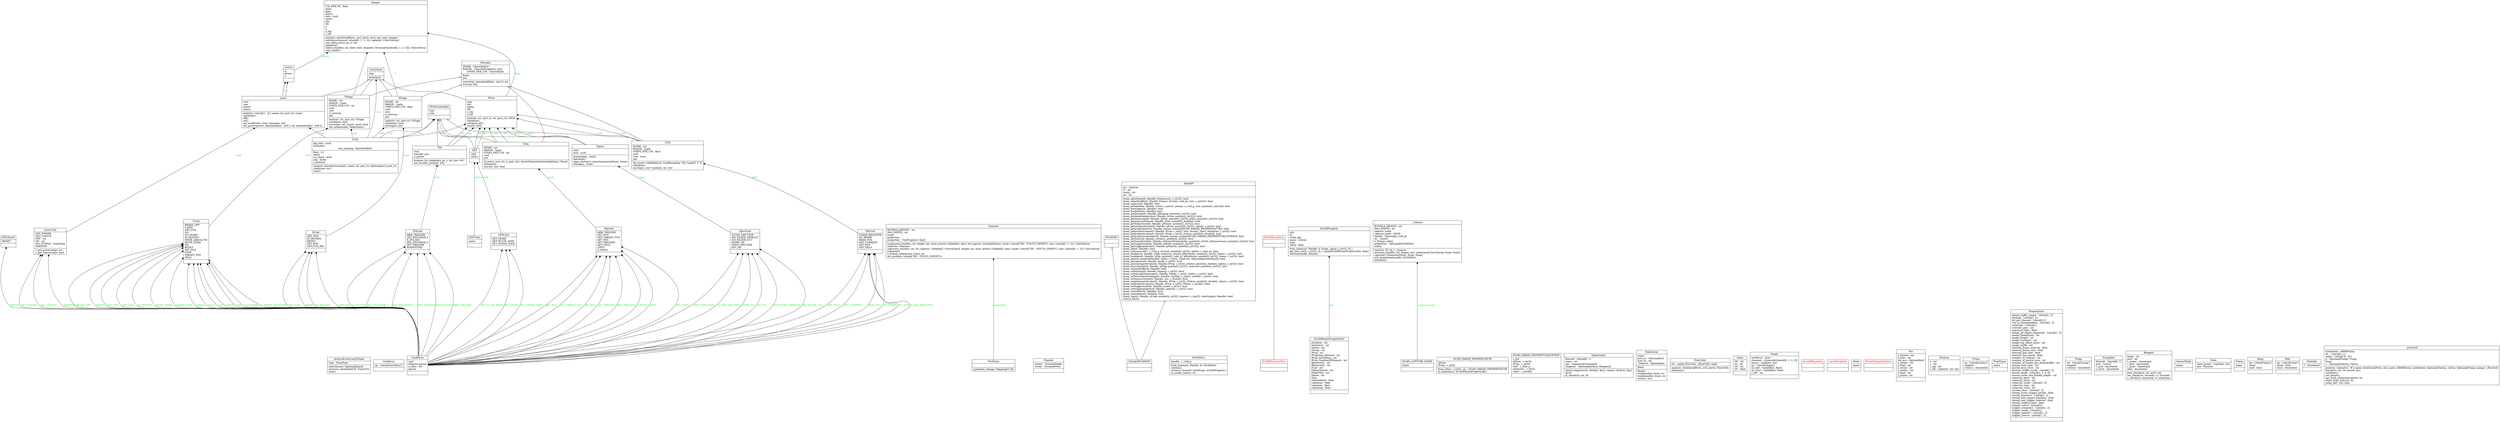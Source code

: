digraph "classes" {
rankdir=BT
charset="utf-8"
"pyseq2.com.eventloop.AsyncioEventLoopThread" [color="black", fontcolor="black", label="{AsyncioEventLoopThread|loop : NoneType\l|join(timeout: Optional[float]): \lput(coro: Awaitable[T]): Future[T]\lstop()\l}", shape="record", style="solid"];
"pyseq2.experiment.Autofocus" [color="black", fontcolor="black", label="{Autofocus|op : Literal['autofocus']\l|}", shape="record", style="solid"];
"pyseq2.com.async_com.COM" [color="black", fontcolor="black", label="{COM|big_lock : Lock\lformatter\lmin_spacing : Annotated[int | float, 's']\lname\lno_check : bool\lsep : bytes\lt_lastcmd\l|ainit(cls: SerialInstruments, name: str, port_tx: Optional[str], port_rx)\lsend(cmd: str): \lwait(): \l}", shape="record", style="solid"];
"pyseq2.imaging.camera.dcam.Cameras" [color="black", fontcolor="black", label="{Cameras|BUNDLE_HEIGHT : int\lIMG_WIDTH : int\lmode\lproperties\lproperties : TwoProps[str, float]\l|acapture(n_bundles: int, height: int, start_attach: Callable[[], Any], fut_capture: Awaitable[Any], mode: Literal['TDI', 'FOCUS_SWEEP'], cam: Literal[0, 1, 2]): UInt16Array\lainit(cls): Cameras\lcapture(n_bundles: int, fut_capture: Callable[[], Future[Any]], height: int, start_attach: Callable[[], Any], mode: Literal['TDI', 'FOCUS_SWEEP'], cam: Literal[0, 1, 2]): UInt16Array\linitialize(): \ln_frames_taken(cam: Cam): int\lset_mode(m: Literal['TDI', 'FOCUS_SWEEP']): \l}", shape="record", style="solid"];
"pyseq2.com.async_com.Channel" [color="black", fontcolor="black", label="{Channel|reader : StreamReader\lwriter : StreamWriter\l|}", shape="record", style="solid"];
"pyseq2.imaging.camera.dcam_api.CheckedDCAMAPI" [color="black", fontcolor="black", label="{CheckedDCAMAPI|\l|}", shape="record", style="solid"];
"pyseq2.com.async_com.CmdParse" [color="black", fontcolor="black", label="{CmdParse|cmd\ldelayed_parser\ln_lines : int\lparser\l|}", shape="record", style="solid"];
"pyseq2.imaging.camera.dcam_api.DCAMAPI" [color="black", fontcolor="black", label="{DCAMAPI|\l|}", shape="record", style="solid"];
"pyseq2.imaging.camera.dcam_props.DCAMDict" [color="black", fontcolor="black", label="{DCAMDict|handle : c_void_p\l|from_dcam(cls: Handle, h): DCAMDict\lrefresh(): \lretrieve_dcam(h): dict[Props, DCAMProperty]\lto_snake_case(s): str\l}", shape="record", style="solid"];
"pyseq2.imaging.camera.dcam_api.DCAMException" [color="black", fontcolor="red", label="{DCAMException|\l|}", shape="record", style="solid"];
"pyseq2.imaging.camera.dcam_types.DCAMParamPropertyAttr" [color="black", fontcolor="black", label="{DCAMParamPropertyAttr|attribute : int\lattribute2 : int\lcbSize : int\liGroup : int\liProp : int\liPropStep_Element : int\liProp_ArrayBase : int\liProp_NumberOfElement : int\liReserved1 : int\liReserved3 : int\liUnit : int\lnMaxChannel : int\lnMaxView : int\loption : int\ltype_\lvaluedefault : float\lvaluemax : float\lvaluemin : float\lvaluestep : float\l|}", shape="record", style="solid"];
"pyseq2.imaging.camera.dcam_props.DCAMProperty" [color="black", fontcolor="black", label="{DCAMProperty|attr\lid_\lmode_key\lname : Literal\ltype_\lvalue : float\l|from_dcam(cls: Handle, h: Props, name: c_int32, id_)\lget_attr_val(h: c_int32, id_): tuple[DCAMParamPropertyAttr, float]\lrefresh(handle: Handle)\l}", shape="record", style="solid"];
"pyseq2.imaging.camera.dcam_api.DCAMReturnedZero" [color="black", fontcolor="red", label="{DCAMReturnedZero|\l|}", shape="record", style="solid"];
"pyseq2.imaging.camera.dcam_api.DCAM_CAPTURE_MODE" [color="black", fontcolor="black", label="{DCAM_CAPTURE_MODE|name\l|}", shape="record", style="solid"];
"pyseq2.imaging.camera.dcam_types.DCAM_PARAM_PROPERTYATTR" [color="black", fontcolor="black", label="{DCAM_PARAM_PROPERTYATTR|cbSize\liProp : c_int32\l|from_id(cls: c_int32, id_): DCAM_PARAM_PROPERTYATTR\lto_dataclass(): DCAMParamPropertyAttr\l}", shape="record", style="solid"];
"pyseq2.imaging.camera.dcam_types.DCAM_PARAM_PROPERTYVALUETEXT" [color="black", fontcolor="black", label="{DCAM_PARAM_PROPERTYVALUETEXT|c_buf\lcbSize : c_int32\liProp : c_int32\ltext : c_char_p\ltextbytes : c_int32\lvalue : c_double\l|}", shape="record", style="solid"];
"pyseq2.experiment.Experiment" [color="black", fontcolor="black", label="{Experiment|flowcell : Literal[0, 1]\lname : str\lops : Sequence[Command]\lreagents : Optional[dict[str, Reagent]]\l|check_reagents(cls: dict[str, Any], values): dict[str, Any]\ldict()\lfc_check(cls: int, fc)\l}", shape="record", style="solid"];
"pyseq2.imaging.fpga.FPGA" [color="black", fontcolor="black", label="{FPGA|com\lled\loptics\ltdi\lz_obj\lz_tilt\l|ainit(cls: str, port_tx: str, port_rx): FPGA\linitialize(): \linitialize_all(): \lreset(): bool\l}", shape="record", style="solid"];
"pyseq2.imaging.fpga.FPGACmd" [color="black", fontcolor="black", label="{FPGACmd|RESET\l|}", shape="record", style="solid"];
"pyseq2.base.instruments.FPGAControlled" [color="black", fontcolor="black", label="{FPGAControlled|com\lcom\l|}", shape="record", style="solid"];
"pyseq2.imaging.camera.fake_dcam.FakeAPI" [color="black", fontcolor="black", label="{FakeAPI|arr : ndarray\lfc : int\lready : int\ltm : int\l|dcam_allocframe(h: Handle, framecount: c_int32): bool\ldcam_attachbuffer(h: Handle, frames: Array[c_void_p], size: c_uint32): bool\ldcam_capture(h: Handle): bool\ldcam_extended(h: Handle, iCmd: c_uint32, param: c_void_p, size: pointer[c_uint32]): bool\ldcam_firetrigger(h: Handle): bool\ldcam_freeframe(h: Handle): bool\ldcam_getbinning(h: Handle, pBinning: pointer[c_int32]): bool\ldcam_getdataframebytes(h: Handle, pSize: pointer[c_int32]): bool\ldcam_getdatarange(h: Handle, pMax: pointer[c_int32], pMin: pointer[c_int32]): bool\ldcam_getexposuretime(h: Handle, pSec: pointer[c_double]): bool\ldcam_getframecount(h: Handle, pFrame: pointer[c_int32]): bool\ldcam_getnextpropertyid(h: Handle, pProp: pointer[c_int32], option: c_int32): bool\ldcam_getpropertyattr(h: Handle, param: pointer[DCAM_PARAM_PROPERTYATTR]): bool\ldcam_getpropertyname(h: Handle, iProp: c_int32, text: Array[c_char], textbytes: c_int32): bool\ldcam_getpropertyvalue(h: Handle, iProp: c_int32, pValue: pointer[c_double]): bool\ldcam_getpropertyvaluetext(h: Handle, param: pointer[DCAM_PARAM_PROPERTYVALUETEXT]): bool\ldcam_getstatus(h: Handle, pStatus: pointer[c_int32]): bool\ldcam_gettransferinfo(h: Handle, pNewestFrameIndex: pointer[c_int32], pFrameCount: pointer[c_int32]): bool\ldcam_gettriggermode(h: Handle, pMode: pointer[c_int32]): bool\ldcam_gettriggerpolarity(h: Handle, pPolarity: pointer[c_int32]): bool\ldcam_idle(h: Handle): bool\ldcam_init(reserved1: c_void_p, pCount: pointer[c_int32], option: c_char_p): bool\ldcam_lockbits(h: Handle, pTop: pointer[c_ubyte], pRowbytes: pointer[c_int32], frame: c_int32): bool\ldcam_lockdata(h: Handle, pTop: pointer[c_void_p], pRowbytes: pointer[c_int32], frame: c_int32): bool\ldcam_open(h: pointer[Handle], index: c_int32, reserved: Optional[pointer[Any]]): bool\ldcam_precapture(h: Handle, mode: c_int32): bool\ldcam_querypropertyvalue(h: Handle, iProp: c_int32, pValue: pointer[c_double], option: c_int32): bool\ldcam_queryupdate(h: Handle, pFlag: pointer[c_int32], reserved: pointer[c_int32]): bool\ldcam_releasebuffer(h: Handle): bool\ldcam_setbinning(h: Handle, binning: c_int32): bool\ldcam_setbitsinputlutrange(h: Handle, inMax: c_int32, inMin: c_int32): bool\ldcam_setbitsoutputlutrange(h: Handle, outMax: c_ubyte, outMin: c_int32): bool\ldcam_setexposuretime(h: Handle, sec: c_double): bool\ldcam_setgetpropertyvalue(h: Handle, iProp: c_int32, pValue: pointer[c_double], option: c_int32): bool\ldcam_setpropertyvalue(h: Handle, iProp: c_int32, fValue: c_double): bool\ldcam_settriggermode(h: Handle, mode: c_int32): bool\ldcam_settriggerpolarity(h: Handle, polarity: c_int32): bool\ldcam_unlockbits(h: Handle): bool\ldcam_unlockdata(h: Handle): bool\ldcam_wait(h: Handle, pCode: pointer[c_int32], timeout: c_uint32, abortsignal: Handle): bool\lreturn_false()\l}", shape="record", style="solid"];
"pyseq2.com.fakeserial.FakeSerial" [color="black", fontcolor="black", label="{FakeSerial|name\lport_rx : Optional[str]\lport_tx : str\ltimeout : Optional[int | float]\l|flush(): \lreadline(fail: bool): str\lreadlines(fail: bool): str\lwrite(s: str): \l}", shape="record", style="solid"];
"pyseq2.flowcell.FlowCells" [color="black", fontcolor="black", label="{FlowCells|fcs : tuple[_FlowCell, _FlowCell], tuple\l|ainit(cls: dict[SerialPorts, str], ports): FlowCells\linitialize(): \l}", shape="record", style="solid"];
"pyseq2.imaging.ystage.Gains" [color="black", fontcolor="black", label="{Gains|GF : int\lGI : int\lGP : int\lGV : float\l|}", shape="record", style="solid"];
"pyseq2.experiment.Image" [color="black", fontcolor="black", label="{Image|autofocus : bool\lchannels : frozenset[Literal[0, 1, 2, 3]]\llasers : tuple[int, int]\lop : Literal['image']\lxy_end : tuple[float, float]\lxy_start : tuple[float, float]\lz_tilt : int\l|}", shape="record", style="solid"];
"pyseq2.imager.Imager" [color="black", fontcolor="black", label="{Imager|UM_PER_PX : float\lcams\lfpga\llasers\llock : Lock\loptics\lpos\ltdi\lx\ly\lz_obj\lz_tilt\l|ainit(cls: dict[SerialPorts, str], ports: bool, init_cam): Imager\lautofocus(channel: Literal[0, 1, 2, 3]): tuple[int, UInt16Array]\lcalc_delta_pos(n_px_y): int\linitialize(): \ltake(n_bundles: int, dark: bool, channels: frozenset[Literal[0, 1, 2, 3]]): UInt16Array\lwait_ready(): \l}", shape="record", style="solid"];
"pyseq2.utils.utils.InvalidResponse" [color="black", fontcolor="red", label="{InvalidResponse|\l|}", shape="record", style="solid"];
"pyseq2.imaging.fpga.led.LED" [color="black", fontcolor="black", label="{LED|cmd\lcolors\l|}", shape="record", style="solid"];
"pyseq2.imaging.fpga.led.LEDCmd" [color="black", fontcolor="black", label="{LEDCmd|SET_MODE\lSET_PULSE_RATE\lSET_SWEEP_RATE\l|}", shape="record", style="solid"];
"pyseq2.imaging.fpga.led.LEDColor" [color="black", fontcolor="black", label="{LEDColor|name\l|}", shape="record", style="solid"];
"pyseq2.imaging.laser.Laser" [color="black", fontcolor="black", label="{Laser|cmd\lcom\lpower\lstatus\l|ainit(cls: Literal['r', 'g'], name: str, port_tx): Laser\linitialize(): \loff(): \lon(): \lset_onoff(state: bool, attempts: int): \lset_power(power: Annotated[int, 'mW'], tol: Annotated[int, 'mW']): \l}", shape="record", style="solid"];
"pyseq2.imaging.laser.LaserCmd" [color="black", fontcolor="black", label="{LaserCmd|GET_POWER\lGET_STATUS\lOFF : str\lON : str\lSET_POWER : NoneType\lVERSION\l|v_get_power(resp): int\lv_get_status(resp): bool\l}", shape="record", style="solid"];
"pyseq2.imaging.laser.LaserException" [color="black", fontcolor="red", label="{LaserException|\l|}", shape="record", style="solid"];
"pyseq2.imaging.laser.Lasers" [color="black", fontcolor="black", label="{Lasers|g\lpower\lr\l|}", shape="record", style="solid"];
"pyseq2.imaging.camera.dcam.Mode" [color="black", fontcolor="black", label="{Mode|name\l|}", shape="record", style="solid"];
"pyseq2.base.instruments.Movable" [color="black", fontcolor="black", label="{Movable|HOME : ClassVar[int]\lRANGE : ClassVar[tuple[int, int]]\lSTEPS_PER_UM : ClassVar[int | float]\lpos\l|convert(p: Annotated[float, 'mm']): int\lmove(p: int): \l}", shape="record", style="solid"];
"pyseq2.imaging.fpga.z_obj.ObjCmd" [color="black", fontcolor="black", label="{ObjCmd|ARM_TRIGGER\lGET_POS\lGET_TARGET_POS\lSET_POS\lSET_TRIGGER\lSET_VELO\lSWYZ\lZ_MOVE\l|}", shape="record", style="solid"];
"pyseq2.imaging.fpga.optics.OpticCmd" [color="black", fontcolor="black", label="{OpticCmd|CLOSE_SHUTTER\lEM_FILTER_DEFAULT\lEM_FILTER_OUT\lHOME_OD\lOPEN_SHUTTER\lSET_OD\l|}", shape="record", style="solid"];
"pyseq2.imaging.fpga.optics.Optics" [color="black", fontcolor="black", label="{Optics|cmd\llock : Lock\l|green(open_: bool): \linitialize(): \lopen_shutter(): AsyncGenerator[None, None]\lred(open_: bool): \l}", shape="record", style="solid"];
"pyseq2.utils.utils.ParamChangeTimeout" [color="black", fontcolor="red", label="{ParamChangeTimeout|\l|}", shape="record", style="solid"];
"pyseq2.utils.utils.Pos" [color="black", fontcolor="black", label="{Pos|n_frames : int\ln_tiles : int\lobj_pos : Optional[int]\lx_center : int\lx_final : int\lx_initial : int\ly_center : int\ly_final : int\ly_initial : int\l|}", shape="record", style="solid"];
"pyseq2.imager.Position" [color="black", fontcolor="black", label="{Position|x : int\ly : int\lz_obj : int\lz_tilt : tuple[int, int, int]\l|}", shape="record", style="solid"];
"pyseq2.experiment.Prime" [color="black", fontcolor="black", label="{Prime|op : Literal['prime']\lreagent\lvolume : Annotated\l|}", shape="record", style="solid"];
"pyseq2.imaging.camera.dcam_types.PropTypes" [color="black", fontcolor="black", label="{PropTypes|name\l|}", shape="record", style="solid"];
"pyseq2.imaging.camera.dcam_types.PropertyDict" [color="black", fontcolor="black", label="{PropertyDict|attach_buffer_target : Literal[1, 2]\lbinning : Literal[1, 2]\lbit_per_channel : Literal[12]\lcc2_on_framegrabber : Literal[1, 2]\lcolortype : Literal[1]\lcontrast_gain : int\lexposure_time : float\limage_bit_depth_alignment : Literal[1, 2]\limage_framebytes : int\limage_height : int\limage_rowbytes : int\limage_top_offset_bytes : int\limage_width : int\linternal_frame_interval : float\linternal_frame_rate : float\linternal_line_rate : float\linternal_line_speed : float\lnumber_of_channel : int\lnumber_of_partial_area : int\lnumber_of_target_per_attachbuffer : int\lpartial_area_vpos : int\lpartial_area_vsize : int\lprimary_buffer_mode : Literal[1, 2]\lsensor_mode : Literal[1, 3, 4, 6]\lsensor_mode_line_bundle_height : int\lsubarray_hpos : int\lsubarray_hsize : int\lsubarray_mode : Literal[1, 2]\lsubarray_vpos : int\lsubarray_vsize : int\lsystem_alive : Literal[1, 2]\ltiming_cyclic_trigger_period : float\ltiming_exposure : Literal[1, 2]\ltiming_min_trigger_blanking : float\ltiming_min_trigger_interval : float\ltiming_readout_time : float\ltrigger_active : Literal[3]\ltrigger_connector : Literal[1, 2]\ltrigger_mode : Literal[1]\ltrigger_polarity : Literal[1, 2]\ltrigger_source : Literal[1, 2]\l|}", shape="record", style="solid"];
"pyseq2.experiment.Pump" [color="black", fontcolor="black", label="{Pump|op : Literal['pump']\lreagent\lvolume : Annotated\l|}", shape="record", style="solid"];
"pyseq2.experiment.Pumpable" [color="black", fontcolor="black", label="{Pumpable|flowcell : Literal[0, 1]\lport : Literal\lv_pull : Annotated\lv_push : Annotated\l|}", shape="record", style="solid"];
"pyseq2.experiment.Reagent" [color="black", fontcolor="black", label="{Reagent|name : str\lport : int\lv_prime : Annotated\lv_pull : Annotated\lv_push : Annotated\lwait : Annotated\l|port_check(cls: int, port): int\lsec_check(cls: Seconds, s): Seconds\lv_check(cls: μLpermin, v): μLpermin\l}", shape="record", style="solid"];
"pyseq2.imaging.camera.dcam.SensorMode" [color="black", fontcolor="black", label="{SensorMode|name\l|}", shape="record", style="solid"];
"pyseq2.imager.State" [color="black", fontcolor="black", label="{State|laser_power : tuple[int, int]\lpos : Position\l|}", shape="record", style="solid"];
"pyseq2.imaging.camera.dcam.Status" [color="black", fontcolor="black", label="{Status|name\l|}", shape="record", style="solid"];
"pyseq2.imaging.fpga.tdi.TDI" [color="black", fontcolor="black", label="{TDI|cmd\lencoder_pos\ln_pulses\l|prepare_for_imaging(n_px_y: int, pos: int): \lset_encoder_pos(pos: int): \l}", shape="record", style="solid"];
"pyseq2.imaging.fpga.tdi.TDICmd" [color="black", fontcolor="black", label="{TDICmd|ARM_TRIGGER\lGET_ENCODER_Y\lN_PULSES\lSET_ENCODER_Y\lSET_TRIGGER\lWHATISTHIS\l|}", shape="record", style="solid"];
"pyseq2.experiment.Temp" [color="black", fontcolor="black", label="{Temp|op : Literal['temp']\ltemp\lwait : bool\l|}", shape="record", style="solid"];
"pyseq2.imaging.fpga.z_tilt.TiltCmd" [color="black", fontcolor="black", label="{TiltCmd|CLEAR_REGISTER\lGO_HOME\lREAD_POS\lSET_CURRENT\lSET_POS\lSET_VELO\l|}", shape="record", style="solid"];
"pyseq2.imaging.camera.dcam.TwoProps" [color="black", fontcolor="black", label="{TwoProps|\l|update(to_change: Mapping[T, R])\l}", shape="record", style="solid"];
"pyseq2.base.instruments.UsesSerial" [color="black", fontcolor="black", label="{UsesSerial|com\l|initialize(): \l}", shape="record", style="solid"];
"pyseq2.experiment.Wait" [color="black", fontcolor="black", label="{Wait|op : Literal['wait']\ltemp : float\ltime : Annotated\l|}", shape="record", style="solid"];
"pyseq2.experiment.Waitable" [color="black", fontcolor="black", label="{Waitable|t : Annotated\l|}", shape="record", style="solid"];
"pyseq2.imaging.xstage.XCmd" [color="black", fontcolor="black", label="{XCmd|GET_POS\lIS_MOVING\lRESET\lSET_POS\lSET_POS_REL\l|}", shape="record", style="solid"];
"pyseq2.imaging.xstage.XStage" [color="black", fontcolor="black", label="{XStage|HOME : int\lRANGE : tuple\lSTEPS_PER_UM : float\lcmd\lcom\lis_moving\lpos\l|ainit(cls: str, port_tx): XStage\linitialize(): bool\lmove(pos: int): \l}", shape="record", style="solid"];
"pyseq2.imaging.ystage.YCmd" [color="black", fontcolor="black", label="{YCmd|BRAKE_OFF\lGAINS\lGET_POS\lGO\lGO_HOME\lIS_MOVING\lMODE_ABSOLUTE\lMOVE_DONE\lON\lRESET\lSET_POS\lSTOP\lTARGET_POS\lVELO\l|}", shape="record", style="solid"];
"pyseq2.imaging.ystage.YStage" [color="black", fontcolor="black", label="{YStage|HOME : int\lRANGE : tuple\lSTEPS_PER_UM : int\lcmd\lcom\lis_moving\lpos\l|ainit(cls: str, port_tx): YStage\linitialize(): bool\lmove(pos: int, slowly: bool): bool\lset_mode(mode: ModeName): \l}", shape="record", style="solid"];
"pyseq2.imaging.fpga.z_obj.ZObj" [color="black", fontcolor="black", label="{ZObj|HOME : int\lRANGE : tuple\lSTEPS_PER_UM : int\lcmd\lpos\l|af_arm(z_min: int, z_max: int): AsyncGenerator[Awaitable[Any], None]\linitialize(): \lmove(x: int): bool\l}", shape="record", style="solid"];
"pyseq2.imaging.fpga.z_tilt.ZTilt" [color="black", fontcolor="black", label="{ZTilt|HOME : int\lRANGE : tuple\lSTEPS_PER_UM : float\lcmd\llock : Lock\lpos\l|all_z(cmd: Callable[[int], CmdParse[Any, T]]): tuple[T, T, T]\linitialize(): \lmove(pos: int): tuple[int, int, int]\l}", shape="record", style="solid"];
"pyseq2.imaging.camera.dcam._Camera" [color="black", fontcolor="black", label="{_Camera|BUNDLE_HEIGHT : int\lIMG_WIDTH : int\lcapture_mode\lcapture_mode : SNAP\lhandle : Optional[c_void_p]\lid_ : Literal\ln_frames_taken\lproperties : Optional[DCAMDict]\lstatus\l|ainit(cls: ID, id_): _Camera\lattach(n_bundles: int, height: int): Generator[UInt16Array, None, None]\lcapture(): Generator[None, None, None]\linit_properties(handle): DCAMDict\linitialize(): \l}", shape="record", style="solid"];
"pyseq2.flowcell._FlowCell" [color="black", fontcolor="black", label="{_FlowCell|arm9chem : ARM9Chem\lid_ : Literal[0, 1]\lname : Literal['A', 'B']\lp : Optional[Pump], Pump\ltemp\lv : Optional[Valves], Valves\l|ainit(cls: Literal['A', 'B'], name: dict[SerialPorts, str], ports: ARM9Chem, arm9chem: Optional[Valves], valves: Optional[Pump], pump): _FlowCell\lflow(port: int, vol_barrel: μL): \linitialize(): \lset_temp(t): \lsps_from_μLpermin(speed): int\lsteps_from_vol(vol): int\ltemp_ok(t, tol): bool\l}", shape="record", style="solid"];
"pyseq2.imaging.camera.dcam_api.CheckedDCAMAPI" -> "pyseq2.imaging.camera.dcam_api.DCAMAPI" [arrowhead="empty", arrowtail="none"];
"pyseq2.imaging.camera.dcam_api.CheckedDCAMAPI" -> "pyseq2.imaging.camera.fake_dcam.FakeAPI" [arrowhead="empty", arrowtail="none"];
"pyseq2.imaging.camera.dcam_api.DCAMReturnedZero" -> "pyseq2.imaging.camera.dcam_api.DCAMException" [arrowhead="empty", arrowtail="none"];
"pyseq2.imaging.fpga.FPGA" -> "pyseq2.base.instruments.UsesSerial" [arrowhead="empty", arrowtail="none"];
"pyseq2.imaging.fpga.led.LED" -> "pyseq2.base.instruments.FPGAControlled" [arrowhead="empty", arrowtail="none"];
"pyseq2.imaging.fpga.optics.Optics" -> "pyseq2.base.instruments.FPGAControlled" [arrowhead="empty", arrowtail="none"];
"pyseq2.imaging.fpga.tdi.TDI" -> "pyseq2.base.instruments.FPGAControlled" [arrowhead="empty", arrowtail="none"];
"pyseq2.imaging.fpga.z_obj.ZObj" -> "pyseq2.base.instruments.FPGAControlled" [arrowhead="empty", arrowtail="none"];
"pyseq2.imaging.fpga.z_obj.ZObj" -> "pyseq2.base.instruments.Movable" [arrowhead="empty", arrowtail="none"];
"pyseq2.imaging.fpga.z_tilt.ZTilt" -> "pyseq2.base.instruments.FPGAControlled" [arrowhead="empty", arrowtail="none"];
"pyseq2.imaging.fpga.z_tilt.ZTilt" -> "pyseq2.base.instruments.Movable" [arrowhead="empty", arrowtail="none"];
"pyseq2.imaging.laser.Laser" -> "pyseq2.base.instruments.UsesSerial" [arrowhead="empty", arrowtail="none"];
"pyseq2.imaging.xstage.XStage" -> "pyseq2.base.instruments.Movable" [arrowhead="empty", arrowtail="none"];
"pyseq2.imaging.xstage.XStage" -> "pyseq2.base.instruments.UsesSerial" [arrowhead="empty", arrowtail="none"];
"pyseq2.imaging.ystage.YStage" -> "pyseq2.base.instruments.Movable" [arrowhead="empty", arrowtail="none"];
"pyseq2.imaging.ystage.YStage" -> "pyseq2.base.instruments.UsesSerial" [arrowhead="empty", arrowtail="none"];
"pyseq2.com.async_com.COM" -> "pyseq2.base.instruments.FPGAControlled" [arrowhead="diamond", arrowtail="none", fontcolor="green", label="com", style="solid"];
"pyseq2.com.async_com.COM" -> "pyseq2.base.instruments.FPGAControlled" [arrowhead="diamond", arrowtail="none", fontcolor="green", label="com", style="solid"];
"pyseq2.com.async_com.COM" -> "pyseq2.base.instruments.UsesSerial" [arrowhead="diamond", arrowtail="none", fontcolor="green", label="com", style="solid"];
"pyseq2.com.async_com.COM" -> "pyseq2.imaging.fpga.FPGA" [arrowhead="diamond", arrowtail="none", fontcolor="green", label="com", style="solid"];
"pyseq2.com.async_com.COM" -> "pyseq2.imaging.laser.Laser" [arrowhead="diamond", arrowtail="none", fontcolor="green", label="com", style="solid"];
"pyseq2.com.async_com.COM" -> "pyseq2.imaging.xstage.XStage" [arrowhead="diamond", arrowtail="none", fontcolor="green", label="com", style="solid"];
"pyseq2.com.async_com.COM" -> "pyseq2.imaging.ystage.YStage" [arrowhead="diamond", arrowtail="none", fontcolor="green", label="com", style="solid"];
"pyseq2.com.async_com.CmdParse" -> "pyseq2.imaging.fpga.FPGACmd" [arrowhead="diamond", arrowtail="none", fontcolor="green", label="RESET", style="solid"];
"pyseq2.com.async_com.CmdParse" -> "pyseq2.imaging.fpga.led.LEDCmd" [arrowhead="diamond", arrowtail="none", fontcolor="green", label="SET_MODE", style="solid"];
"pyseq2.com.async_com.CmdParse" -> "pyseq2.imaging.fpga.led.LEDCmd" [arrowhead="diamond", arrowtail="none", fontcolor="green", label="SET_SWEEP_RATE", style="solid"];
"pyseq2.com.async_com.CmdParse" -> "pyseq2.imaging.fpga.led.LEDCmd" [arrowhead="diamond", arrowtail="none", fontcolor="green", label="SET_PULSE_RATE", style="solid"];
"pyseq2.com.async_com.CmdParse" -> "pyseq2.imaging.fpga.optics.OpticCmd" [arrowhead="diamond", arrowtail="none", fontcolor="green", label="EM_FILTER_DEFAULT", style="solid"];
"pyseq2.com.async_com.CmdParse" -> "pyseq2.imaging.fpga.optics.OpticCmd" [arrowhead="diamond", arrowtail="none", fontcolor="green", label="EM_FILTER_OUT", style="solid"];
"pyseq2.com.async_com.CmdParse" -> "pyseq2.imaging.fpga.optics.OpticCmd" [arrowhead="diamond", arrowtail="none", fontcolor="green", label="OPEN_SHUTTER", style="solid"];
"pyseq2.com.async_com.CmdParse" -> "pyseq2.imaging.fpga.optics.OpticCmd" [arrowhead="diamond", arrowtail="none", fontcolor="green", label="CLOSE_SHUTTER", style="solid"];
"pyseq2.com.async_com.CmdParse" -> "pyseq2.imaging.fpga.optics.OpticCmd" [arrowhead="diamond", arrowtail="none", fontcolor="green", label="HOME_OD", style="solid"];
"pyseq2.com.async_com.CmdParse" -> "pyseq2.imaging.fpga.optics.OpticCmd" [arrowhead="diamond", arrowtail="none", fontcolor="green", label="SET_OD", style="solid"];
"pyseq2.com.async_com.CmdParse" -> "pyseq2.imaging.fpga.tdi.TDICmd" [arrowhead="diamond", arrowtail="none", fontcolor="green", label="GET_ENCODER_Y", style="solid"];
"pyseq2.com.async_com.CmdParse" -> "pyseq2.imaging.fpga.tdi.TDICmd" [arrowhead="diamond", arrowtail="none", fontcolor="green", label="SET_ENCODER_Y", style="solid"];
"pyseq2.com.async_com.CmdParse" -> "pyseq2.imaging.fpga.tdi.TDICmd" [arrowhead="diamond", arrowtail="none", fontcolor="green", label="SET_TRIGGER", style="solid"];
"pyseq2.com.async_com.CmdParse" -> "pyseq2.imaging.fpga.tdi.TDICmd" [arrowhead="diamond", arrowtail="none", fontcolor="green", label="WHATISTHIS", style="solid"];
"pyseq2.com.async_com.CmdParse" -> "pyseq2.imaging.fpga.tdi.TDICmd" [arrowhead="diamond", arrowtail="none", fontcolor="green", label="ARM_TRIGGER", style="solid"];
"pyseq2.com.async_com.CmdParse" -> "pyseq2.imaging.fpga.tdi.TDICmd" [arrowhead="diamond", arrowtail="none", fontcolor="green", label="N_PULSES", style="solid"];
"pyseq2.com.async_com.CmdParse" -> "pyseq2.imaging.fpga.z_obj.ObjCmd" [arrowhead="diamond", arrowtail="none", fontcolor="green", label="SET_VELO", style="solid"];
"pyseq2.com.async_com.CmdParse" -> "pyseq2.imaging.fpga.z_obj.ObjCmd" [arrowhead="diamond", arrowtail="none", fontcolor="green", label="SET_POS", style="solid"];
"pyseq2.com.async_com.CmdParse" -> "pyseq2.imaging.fpga.z_obj.ObjCmd" [arrowhead="diamond", arrowtail="none", fontcolor="green", label="GET_TARGET_POS", style="solid"];
"pyseq2.com.async_com.CmdParse" -> "pyseq2.imaging.fpga.z_obj.ObjCmd" [arrowhead="diamond", arrowtail="none", fontcolor="green", label="GET_POS", style="solid"];
"pyseq2.com.async_com.CmdParse" -> "pyseq2.imaging.fpga.z_obj.ObjCmd" [arrowhead="diamond", arrowtail="none", fontcolor="green", label="SET_TRIGGER", style="solid"];
"pyseq2.com.async_com.CmdParse" -> "pyseq2.imaging.fpga.z_obj.ObjCmd" [arrowhead="diamond", arrowtail="none", fontcolor="green", label="ARM_TRIGGER", style="solid"];
"pyseq2.com.async_com.CmdParse" -> "pyseq2.imaging.fpga.z_obj.ObjCmd" [arrowhead="diamond", arrowtail="none", fontcolor="green", label="Z_MOVE", style="solid"];
"pyseq2.com.async_com.CmdParse" -> "pyseq2.imaging.fpga.z_obj.ObjCmd" [arrowhead="diamond", arrowtail="none", fontcolor="green", label="SWYZ", style="solid"];
"pyseq2.com.async_com.CmdParse" -> "pyseq2.imaging.fpga.z_tilt.TiltCmd" [arrowhead="diamond", arrowtail="none", fontcolor="green", label="READ_POS", style="solid"];
"pyseq2.com.async_com.CmdParse" -> "pyseq2.imaging.fpga.z_tilt.TiltCmd" [arrowhead="diamond", arrowtail="none", fontcolor="green", label="GO_HOME", style="solid"];
"pyseq2.com.async_com.CmdParse" -> "pyseq2.imaging.fpga.z_tilt.TiltCmd" [arrowhead="diamond", arrowtail="none", fontcolor="green", label="SET_POS", style="solid"];
"pyseq2.com.async_com.CmdParse" -> "pyseq2.imaging.fpga.z_tilt.TiltCmd" [arrowhead="diamond", arrowtail="none", fontcolor="green", label="CLEAR_REGISTER", style="solid"];
"pyseq2.com.async_com.CmdParse" -> "pyseq2.imaging.fpga.z_tilt.TiltCmd" [arrowhead="diamond", arrowtail="none", fontcolor="green", label="SET_VELO", style="solid"];
"pyseq2.com.async_com.CmdParse" -> "pyseq2.imaging.fpga.z_tilt.TiltCmd" [arrowhead="diamond", arrowtail="none", fontcolor="green", label="SET_CURRENT", style="solid"];
"pyseq2.com.async_com.CmdParse" -> "pyseq2.imaging.laser.LaserCmd" [arrowhead="diamond", arrowtail="none", fontcolor="green", label="GET_POWER", style="solid"];
"pyseq2.com.async_com.CmdParse" -> "pyseq2.imaging.laser.LaserCmd" [arrowhead="diamond", arrowtail="none", fontcolor="green", label="GET_STATUS", style="solid"];
"pyseq2.com.async_com.CmdParse" -> "pyseq2.imaging.laser.LaserCmd" [arrowhead="diamond", arrowtail="none", fontcolor="green", label="VERSION", style="solid"];
"pyseq2.com.async_com.CmdParse" -> "pyseq2.imaging.xstage.XCmd" [arrowhead="diamond", arrowtail="none", fontcolor="green", label="IS_MOVING", style="solid"];
"pyseq2.com.async_com.CmdParse" -> "pyseq2.imaging.xstage.XCmd" [arrowhead="diamond", arrowtail="none", fontcolor="green", label="GET_POS", style="solid"];
"pyseq2.com.async_com.CmdParse" -> "pyseq2.imaging.xstage.XCmd" [arrowhead="diamond", arrowtail="none", fontcolor="green", label="SET_POS", style="solid"];
"pyseq2.com.async_com.CmdParse" -> "pyseq2.imaging.xstage.XCmd" [arrowhead="diamond", arrowtail="none", fontcolor="green", label="RESET", style="solid"];
"pyseq2.com.async_com.CmdParse" -> "pyseq2.imaging.ystage.YCmd" [arrowhead="diamond", arrowtail="none", fontcolor="green", label="SET_POS", style="solid"];
"pyseq2.com.async_com.CmdParse" -> "pyseq2.imaging.ystage.YCmd" [arrowhead="diamond", arrowtail="none", fontcolor="green", label="GET_POS", style="solid"];
"pyseq2.com.async_com.CmdParse" -> "pyseq2.imaging.ystage.YCmd" [arrowhead="diamond", arrowtail="none", fontcolor="green", label="IS_MOVING", style="solid"];
"pyseq2.com.async_com.CmdParse" -> "pyseq2.imaging.ystage.YCmd" [arrowhead="diamond", arrowtail="none", fontcolor="green", label="MOVE_DONE", style="solid"];
"pyseq2.com.async_com.CmdParse" -> "pyseq2.imaging.ystage.YCmd" [arrowhead="diamond", arrowtail="none", fontcolor="green", label="TARGET_POS", style="solid"];
"pyseq2.com.async_com.CmdParse" -> "pyseq2.imaging.ystage.YCmd" [arrowhead="diamond", arrowtail="none", fontcolor="green", label="GAINS", style="solid"];
"pyseq2.com.async_com.CmdParse" -> "pyseq2.imaging.ystage.YCmd" [arrowhead="diamond", arrowtail="none", fontcolor="green", label="VELO", style="solid"];
"pyseq2.com.async_com.CmdParse" -> "pyseq2.imaging.ystage.YCmd" [arrowhead="diamond", arrowtail="none", fontcolor="green", label="GO", style="solid"];
"pyseq2.com.async_com.CmdParse" -> "pyseq2.imaging.ystage.YCmd" [arrowhead="diamond", arrowtail="none", fontcolor="green", label="STOP", style="solid"];
"pyseq2.com.async_com.CmdParse" -> "pyseq2.imaging.ystage.YCmd" [arrowhead="diamond", arrowtail="none", fontcolor="green", label="ON", style="solid"];
"pyseq2.com.async_com.CmdParse" -> "pyseq2.imaging.ystage.YCmd" [arrowhead="diamond", arrowtail="none", fontcolor="green", label="GO_HOME", style="solid"];
"pyseq2.com.async_com.CmdParse" -> "pyseq2.imaging.ystage.YCmd" [arrowhead="diamond", arrowtail="none", fontcolor="green", label="MODE_ABSOLUTE", style="solid"];
"pyseq2.com.async_com.CmdParse" -> "pyseq2.imaging.ystage.YCmd" [arrowhead="diamond", arrowtail="none", fontcolor="green", label="BRAKE_OFF", style="solid"];
"pyseq2.com.async_com.CmdParse" -> "pyseq2.imaging.ystage.YCmd" [arrowhead="diamond", arrowtail="none", fontcolor="green", label="RESET", style="solid"];
"pyseq2.imaging.camera.dcam.TwoProps" -> "pyseq2.imaging.camera.dcam.Cameras" [arrowhead="diamond", arrowtail="none", fontcolor="green", label="properties", style="solid"];
"pyseq2.imaging.camera.dcam_api.DCAM_CAPTURE_MODE" -> "pyseq2.imaging.camera.dcam._Camera" [arrowhead="diamond", arrowtail="none", fontcolor="green", label="_capture_mode", style="solid"];
"pyseq2.imaging.camera.dcam_types.DCAMParamPropertyAttr" -> "pyseq2.imaging.camera.dcam_props.DCAMProperty" [arrowhead="diamond", arrowtail="none", fontcolor="green", label="attr", style="solid"];
"pyseq2.imaging.fpga.FPGA" -> "pyseq2.imager.Imager" [arrowhead="diamond", arrowtail="none", fontcolor="green", label="fpga", style="solid"];
"pyseq2.imaging.fpga.led.LED" -> "pyseq2.imaging.fpga.FPGA" [arrowhead="diamond", arrowtail="none", fontcolor="green", label="led", style="solid"];
"pyseq2.imaging.fpga.led.LED" -> "pyseq2.imaging.fpga.FPGA" [arrowhead="diamond", arrowtail="none", fontcolor="green", label="led", style="solid"];
"pyseq2.imaging.fpga.led.LEDCmd" -> "pyseq2.imaging.fpga.led.LED" [arrowhead="diamond", arrowtail="none", fontcolor="green", label="cmd", style="solid"];
"pyseq2.imaging.fpga.led.LEDColor" -> "pyseq2.imaging.fpga.led.LED" [arrowhead="diamond", arrowtail="none", fontcolor="green", label="colors", style="solid"];
"pyseq2.imaging.fpga.optics.OpticCmd" -> "pyseq2.imaging.fpga.optics.Optics" [arrowhead="diamond", arrowtail="none", fontcolor="green", label="cmd", style="solid"];
"pyseq2.imaging.fpga.optics.Optics" -> "pyseq2.imaging.fpga.FPGA" [arrowhead="diamond", arrowtail="none", fontcolor="green", label="optics", style="solid"];
"pyseq2.imaging.fpga.optics.Optics" -> "pyseq2.imaging.fpga.FPGA" [arrowhead="diamond", arrowtail="none", fontcolor="green", label="optics", style="solid"];
"pyseq2.imaging.fpga.tdi.TDI" -> "pyseq2.imaging.fpga.FPGA" [arrowhead="diamond", arrowtail="none", fontcolor="green", label="tdi", style="solid"];
"pyseq2.imaging.fpga.tdi.TDI" -> "pyseq2.imaging.fpga.FPGA" [arrowhead="diamond", arrowtail="none", fontcolor="green", label="tdi", style="solid"];
"pyseq2.imaging.fpga.tdi.TDICmd" -> "pyseq2.imaging.fpga.tdi.TDI" [arrowhead="diamond", arrowtail="none", fontcolor="green", label="cmd", style="solid"];
"pyseq2.imaging.fpga.z_obj.ObjCmd" -> "pyseq2.imaging.fpga.z_obj.ZObj" [arrowhead="diamond", arrowtail="none", fontcolor="green", label="cmd", style="solid"];
"pyseq2.imaging.fpga.z_obj.ZObj" -> "pyseq2.imaging.fpga.FPGA" [arrowhead="diamond", arrowtail="none", fontcolor="green", label="z_obj", style="solid"];
"pyseq2.imaging.fpga.z_obj.ZObj" -> "pyseq2.imaging.fpga.FPGA" [arrowhead="diamond", arrowtail="none", fontcolor="green", label="z_obj", style="solid"];
"pyseq2.imaging.fpga.z_tilt.TiltCmd" -> "pyseq2.imaging.fpga.z_tilt.ZTilt" [arrowhead="diamond", arrowtail="none", fontcolor="green", label="cmd", style="solid"];
"pyseq2.imaging.fpga.z_tilt.ZTilt" -> "pyseq2.imaging.fpga.FPGA" [arrowhead="diamond", arrowtail="none", fontcolor="green", label="z_tilt", style="solid"];
"pyseq2.imaging.fpga.z_tilt.ZTilt" -> "pyseq2.imaging.fpga.FPGA" [arrowhead="diamond", arrowtail="none", fontcolor="green", label="z_tilt", style="solid"];
"pyseq2.imaging.laser.Laser" -> "pyseq2.imaging.laser.Lasers" [arrowhead="diamond", arrowtail="none", fontcolor="green", label="g", style="solid"];
"pyseq2.imaging.laser.Laser" -> "pyseq2.imaging.laser.Lasers" [arrowhead="diamond", arrowtail="none", fontcolor="green", label="r", style="solid"];
"pyseq2.imaging.laser.LaserCmd" -> "pyseq2.imaging.laser.Laser" [arrowhead="diamond", arrowtail="none", fontcolor="green", label="cmd", style="solid"];
"pyseq2.imaging.laser.Lasers" -> "pyseq2.imager.Imager" [arrowhead="diamond", arrowtail="none", fontcolor="green", label="lasers", style="solid"];
"pyseq2.imaging.xstage.XCmd" -> "pyseq2.imaging.xstage.XStage" [arrowhead="diamond", arrowtail="none", fontcolor="green", label="cmd", style="solid"];
"pyseq2.imaging.xstage.XStage" -> "pyseq2.imager.Imager" [arrowhead="diamond", arrowtail="none", fontcolor="green", label="x", style="solid"];
"pyseq2.imaging.ystage.YCmd" -> "pyseq2.imaging.ystage.YStage" [arrowhead="diamond", arrowtail="none", fontcolor="green", label="cmd", style="solid"];
"pyseq2.imaging.ystage.YStage" -> "pyseq2.imager.Imager" [arrowhead="diamond", arrowtail="none", fontcolor="green", label="y", style="solid"];
}
